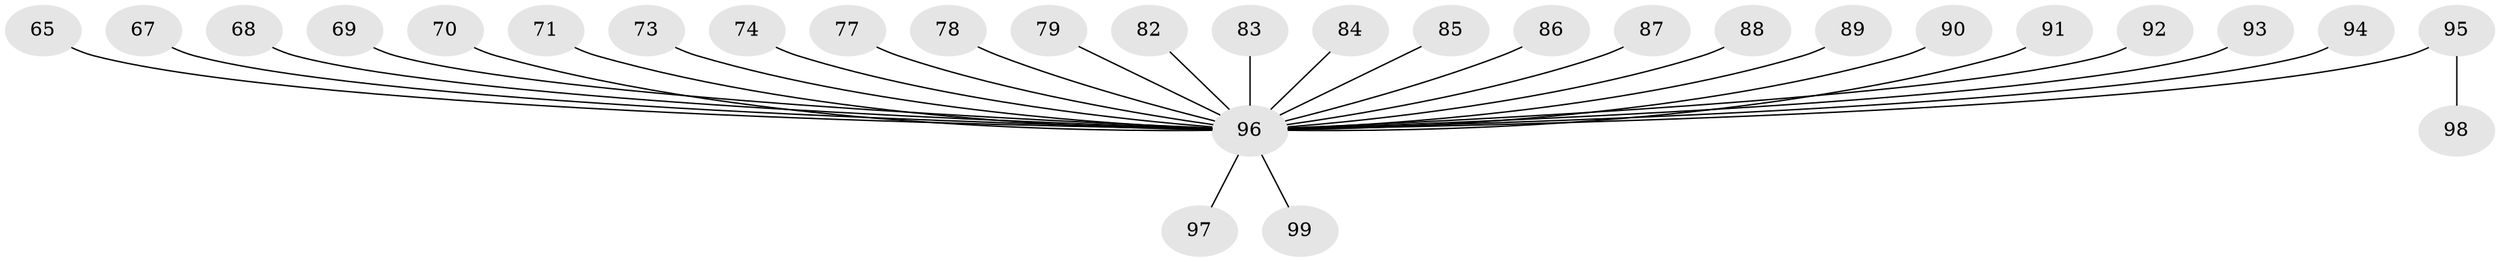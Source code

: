 // original degree distribution, {4: 0.06060606060606061, 6: 0.020202020202020204, 5: 0.030303030303030304, 2: 0.2727272727272727, 7: 0.010101010101010102, 1: 0.48484848484848486, 3: 0.12121212121212122}
// Generated by graph-tools (version 1.1) at 2025/56/03/04/25 21:56:24]
// undirected, 29 vertices, 28 edges
graph export_dot {
graph [start="1"]
  node [color=gray90,style=filled];
  65;
  67;
  68;
  69;
  70;
  71;
  73;
  74;
  77;
  78;
  79;
  82;
  83;
  84;
  85;
  86;
  87;
  88;
  89;
  90;
  91;
  92;
  93;
  94;
  95;
  96 [super="+19+80+13+38+81+16+31+41+49+42+51+56+48+53+54+58+61+55+57+59+60+62+72+63+66+75+64+76"];
  97;
  98;
  99;
  65 -- 96;
  67 -- 96;
  68 -- 96;
  69 -- 96;
  70 -- 96;
  71 -- 96;
  73 -- 96;
  74 -- 96;
  77 -- 96;
  78 -- 96;
  79 -- 96;
  82 -- 96;
  83 -- 96;
  84 -- 96;
  85 -- 96;
  86 -- 96;
  87 -- 96;
  88 -- 96;
  89 -- 96;
  90 -- 96;
  91 -- 96;
  92 -- 96;
  93 -- 96;
  94 -- 96;
  95 -- 98;
  95 -- 96;
  96 -- 97;
  96 -- 99;
}
